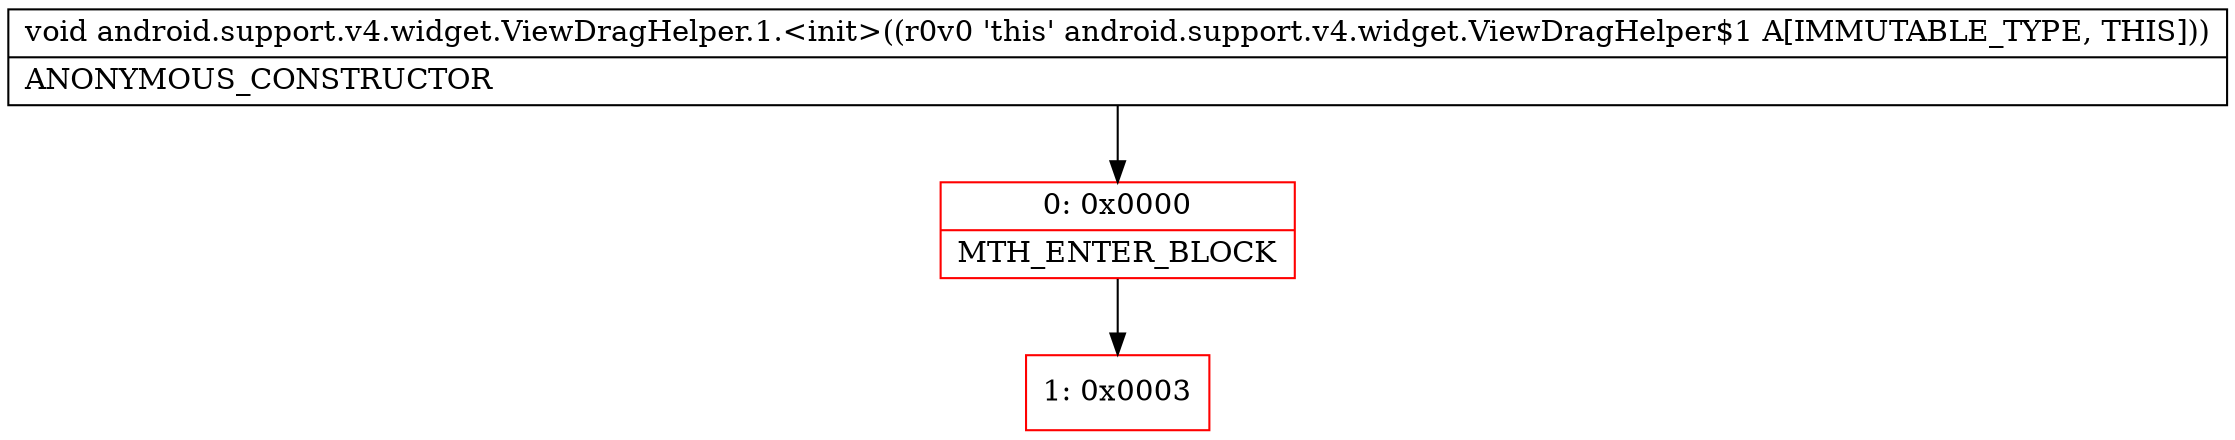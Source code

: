 digraph "CFG forandroid.support.v4.widget.ViewDragHelper.1.\<init\>()V" {
subgraph cluster_Region_1303767672 {
label = "R(0)";
node [shape=record,color=blue];
}
Node_0 [shape=record,color=red,label="{0\:\ 0x0000|MTH_ENTER_BLOCK\l}"];
Node_1 [shape=record,color=red,label="{1\:\ 0x0003}"];
MethodNode[shape=record,label="{void android.support.v4.widget.ViewDragHelper.1.\<init\>((r0v0 'this' android.support.v4.widget.ViewDragHelper$1 A[IMMUTABLE_TYPE, THIS]))  | ANONYMOUS_CONSTRUCTOR\l}"];
MethodNode -> Node_0;
Node_0 -> Node_1;
}

